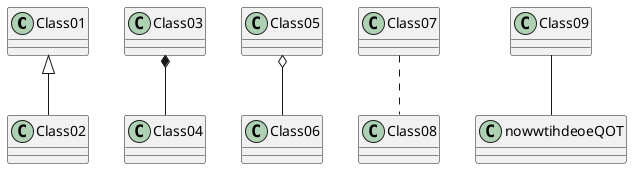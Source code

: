 @startuml test
Class01 <|-- Class02
Class03 *-- Class04
Class05 o-- Class06
Class07 .. Class08
Class09 -- nowwtihdeoeQOT
@enduml
